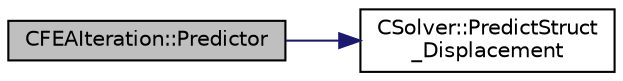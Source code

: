 digraph "CFEAIteration::Predictor"
{
 // LATEX_PDF_SIZE
  edge [fontname="Helvetica",fontsize="10",labelfontname="Helvetica",labelfontsize="10"];
  node [fontname="Helvetica",fontsize="10",shape=record];
  rankdir="LR";
  Node1 [label="CFEAIteration::Predictor",height=0.2,width=0.4,color="black", fillcolor="grey75", style="filled", fontcolor="black",tooltip="Predictor."];
  Node1 -> Node2 [color="midnightblue",fontsize="10",style="solid",fontname="Helvetica"];
  Node2 [label="CSolver::PredictStruct\l_Displacement",height=0.2,width=0.4,color="black", fillcolor="white", style="filled",URL="$classCSolver.html#a5881b8a1adaba2dee7ce59279b9db8a5",tooltip="A virtual member."];
}
